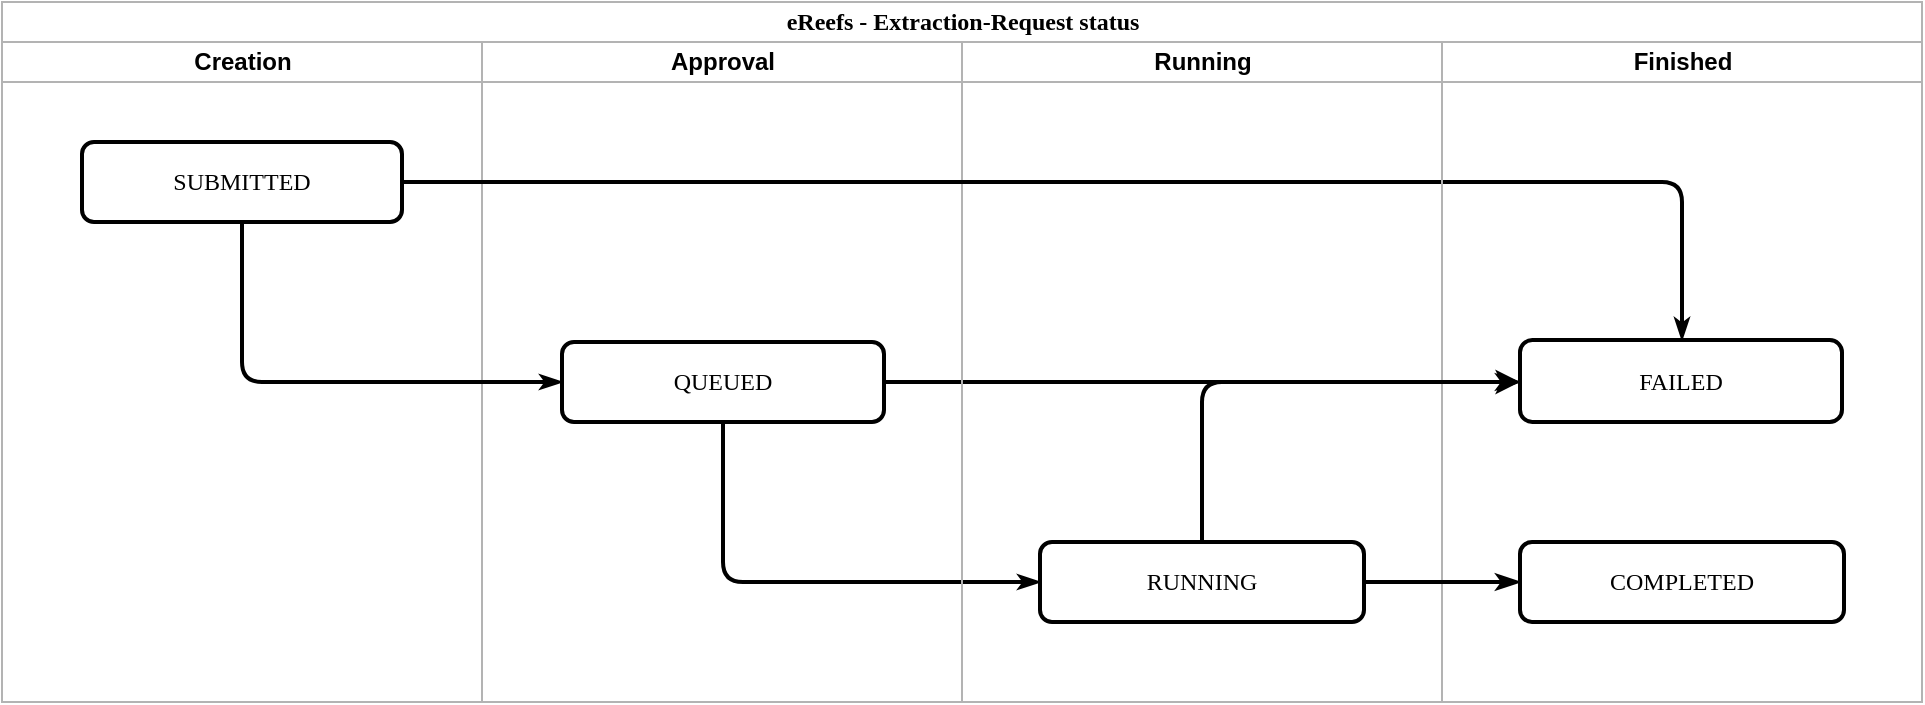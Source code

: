 <mxfile pages="1" version="11.2.5" type="device"><diagram name="Page-1" id="74e2e168-ea6b-b213-b513-2b3c1d86103e"><mxGraphModel dx="1038" dy="609" grid="1" gridSize="10" guides="1" tooltips="1" connect="1" arrows="1" fold="1" page="1" pageScale="1" pageWidth="1100" pageHeight="850" background="#ffffff" math="0" shadow="0"><root><mxCell id="0"/><mxCell id="1" parent="0"/><mxCell id="77e6c97f196da883-1" value="eReefs - Extraction-Request status" style="swimlane;html=1;childLayout=stackLayout;startSize=20;rounded=0;shadow=0;labelBackgroundColor=none;strokeColor=#B3B3B3;strokeWidth=1;fillColor=#ffffff;fontFamily=Verdana;fontSize=12;fontColor=#000000;align=center;" parent="1" vertex="1"><mxGeometry x="40" y="10" width="960" height="350" as="geometry"/></mxCell><mxCell id="77e6c97f196da883-2" value="Creation" style="swimlane;html=1;startSize=20;fontSize=12;strokeColor=#B3B3B3;" parent="77e6c97f196da883-1" vertex="1"><mxGeometry y="20" width="240" height="330" as="geometry"/></mxCell><mxCell id="77e6c97f196da883-8" value="SUBMITTED" style="rounded=1;whiteSpace=wrap;html=1;shadow=0;labelBackgroundColor=none;strokeColor=#000000;strokeWidth=2;fillColor=#ffffff;fontFamily=Verdana;fontSize=12;fontColor=#000000;align=center;fontStyle=0" parent="77e6c97f196da883-2" vertex="1"><mxGeometry x="40" y="50" width="160" height="40" as="geometry"/></mxCell><mxCell id="77e6c97f196da883-28" style="edgeStyle=orthogonalEdgeStyle;rounded=1;html=1;labelBackgroundColor=none;startArrow=none;startFill=0;startSize=5;endArrow=classicThin;endFill=1;endSize=5;jettySize=auto;orthogonalLoop=1;strokeColor=#000000;strokeWidth=1;fontFamily=Verdana;fontSize=8;fontColor=#000000;" parent="77e6c97f196da883-1" edge="1"><mxGeometry relative="1" as="geometry"><mxPoint x="120" y="205" as="sourcePoint"/></mxGeometry></mxCell><mxCell id="77e6c97f196da883-31" style="edgeStyle=orthogonalEdgeStyle;rounded=1;html=1;labelBackgroundColor=none;startArrow=none;startFill=0;startSize=5;endArrow=classicThin;endFill=1;endSize=5;jettySize=auto;orthogonalLoop=1;strokeColor=#000000;strokeWidth=1;fontFamily=Verdana;fontSize=8;fontColor=#000000;" parent="77e6c97f196da883-1" edge="1"><mxGeometry relative="1" as="geometry"><mxPoint x="70" y="235" as="targetPoint"/></mxGeometry></mxCell><mxCell id="77e6c97f196da883-32" style="edgeStyle=orthogonalEdgeStyle;rounded=1;html=1;labelBackgroundColor=none;startArrow=none;startFill=0;startSize=5;endArrow=classicThin;endFill=1;endSize=5;jettySize=auto;orthogonalLoop=1;strokeColor=#000000;strokeWidth=1;fontFamily=Verdana;fontSize=8;fontColor=#000000;" parent="77e6c97f196da883-1" edge="1"><mxGeometry relative="1" as="geometry"><Array as="points"><mxPoint x="20" y="690"/><mxPoint x="20" y="370"/><mxPoint x="70" y="370"/></Array><mxPoint x="70" y="235" as="targetPoint"/></mxGeometry></mxCell><mxCell id="107ba76e4e335f99-5" style="edgeStyle=orthogonalEdgeStyle;rounded=1;html=1;labelBackgroundColor=none;startArrow=none;startFill=0;startSize=5;endArrow=classicThin;endFill=1;endSize=5;jettySize=auto;orthogonalLoop=1;strokeColor=#000000;strokeWidth=1;fontFamily=Verdana;fontSize=8;fontColor=#000000;" parent="77e6c97f196da883-1" edge="1"><mxGeometry relative="1" as="geometry"><Array as="points"><mxPoint x="80" y="650"/><mxPoint x="490" y="650"/><mxPoint x="490" y="610"/></Array><mxPoint x="80" y="640" as="sourcePoint"/></mxGeometry></mxCell><mxCell id="107ba76e4e335f99-6" style="edgeStyle=orthogonalEdgeStyle;rounded=1;html=1;labelBackgroundColor=none;startArrow=none;startFill=0;startSize=5;endArrow=classicThin;endFill=1;endSize=5;jettySize=auto;orthogonalLoop=1;strokeColor=#000000;strokeWidth=1;fontFamily=Verdana;fontSize=8;fontColor=#000000;" parent="77e6c97f196da883-1" edge="1"><mxGeometry relative="1" as="geometry"><mxPoint x="600" y="610" as="sourcePoint"/></mxGeometry></mxCell><mxCell id="8aCz48Hem7LdCuKCrwTs-15" style="edgeStyle=orthogonalEdgeStyle;rounded=1;html=1;labelBackgroundColor=none;startArrow=none;startFill=0;startSize=5;endArrow=classicThin;endFill=1;endSize=5;jettySize=auto;orthogonalLoop=1;strokeColor=#000000;strokeWidth=2;fontFamily=Verdana;fontSize=8;fontColor=#000000;entryX=0;entryY=0.5;entryDx=0;entryDy=0;" parent="77e6c97f196da883-1" source="8aCz48Hem7LdCuKCrwTs-1" target="8aCz48Hem7LdCuKCrwTs-14" edge="1"><mxGeometry relative="1" as="geometry"><mxPoint x="360" y="310" as="sourcePoint"/><mxPoint x="790" y="229.5" as="targetPoint"/><Array as="points"><mxPoint x="360" y="290"/></Array></mxGeometry></mxCell><mxCell id="77e6c97f196da883-3" value="Approval" style="swimlane;html=1;startSize=20;strokeColor=#B3B3B3;" parent="77e6c97f196da883-1" vertex="1"><mxGeometry x="240" y="20" width="240" height="330" as="geometry"/></mxCell><mxCell id="8aCz48Hem7LdCuKCrwTs-1" value="QUEUED" style="rounded=1;whiteSpace=wrap;html=1;shadow=0;labelBackgroundColor=none;strokeColor=#000000;strokeWidth=2;fillColor=#ffffff;fontFamily=Verdana;fontSize=12;fontColor=#000000;align=center;fontStyle=0" parent="77e6c97f196da883-3" vertex="1"><mxGeometry x="40" y="150" width="161" height="40" as="geometry"/></mxCell><mxCell id="8aCz48Hem7LdCuKCrwTs-12" value="" style="edgeStyle=orthogonalEdgeStyle;rounded=0;orthogonalLoop=1;jettySize=auto;html=1;fontSize=12;strokeWidth=2;" parent="77e6c97f196da883-1" source="8aCz48Hem7LdCuKCrwTs-1" edge="1"><mxGeometry relative="1" as="geometry"><mxPoint x="759" y="190" as="targetPoint"/></mxGeometry></mxCell><mxCell id="77e6c97f196da883-4" value="Running" style="swimlane;html=1;startSize=20;strokeColor=#B3B3B3;" parent="77e6c97f196da883-1" vertex="1"><mxGeometry x="480" y="20" width="240" height="330" as="geometry"/></mxCell><mxCell id="8aCz48Hem7LdCuKCrwTs-14" value="RUNNING" style="rounded=1;whiteSpace=wrap;html=1;shadow=0;labelBackgroundColor=none;strokeColor=#000000;strokeWidth=2;fillColor=#ffffff;fontFamily=Verdana;fontSize=12;fontColor=#000000;align=center;fontStyle=0" parent="77e6c97f196da883-4" vertex="1"><mxGeometry x="39" y="250" width="162" height="40" as="geometry"/></mxCell><mxCell id="77e6c97f196da883-26" style="edgeStyle=orthogonalEdgeStyle;rounded=1;html=1;labelBackgroundColor=none;startArrow=none;startFill=0;startSize=5;endArrow=classicThin;endFill=1;endSize=5;jettySize=auto;orthogonalLoop=1;strokeColor=#000000;strokeWidth=2;fontFamily=Verdana;fontSize=8;fontColor=#000000;entryX=0;entryY=0.5;entryDx=0;entryDy=0;" parent="77e6c97f196da883-1" source="77e6c97f196da883-8" target="8aCz48Hem7LdCuKCrwTs-1" edge="1"><mxGeometry relative="1" as="geometry"><mxPoint x="270" y="110" as="targetPoint"/><Array as="points"><mxPoint x="120" y="190"/></Array></mxGeometry></mxCell><mxCell id="8aCz48Hem7LdCuKCrwTs-10" style="edgeStyle=orthogonalEdgeStyle;rounded=1;html=1;labelBackgroundColor=none;startArrow=none;startFill=0;startSize=5;endArrow=classicThin;endFill=1;endSize=5;jettySize=auto;orthogonalLoop=1;strokeColor=#000000;strokeWidth=2;fontFamily=Verdana;fontSize=8;fontColor=#000000;exitX=1;exitY=0.5;exitDx=0;exitDy=0;" parent="77e6c97f196da883-1" source="77e6c97f196da883-8" target="8aCz48Hem7LdCuKCrwTs-16" edge="1"><mxGeometry relative="1" as="geometry"><mxPoint x="446" y="203" as="sourcePoint"/><mxPoint x="920.5" y="290" as="targetPoint"/><Array as="points"><mxPoint x="840" y="90"/></Array></mxGeometry></mxCell><mxCell id="77e6c97f196da883-5" value="Finished" style="swimlane;html=1;startSize=20;strokeColor=#B3B3B3;" parent="77e6c97f196da883-1" vertex="1"><mxGeometry x="720" y="20" width="240" height="330" as="geometry"/></mxCell><mxCell id="77e6c97f196da883-34" style="edgeStyle=orthogonalEdgeStyle;rounded=1;html=1;labelBackgroundColor=none;startArrow=none;startFill=0;startSize=5;endArrow=classicThin;endFill=1;endSize=5;jettySize=auto;orthogonalLoop=1;strokeColor=#000000;strokeWidth=1;fontFamily=Verdana;fontSize=8;fontColor=#000000;" parent="77e6c97f196da883-5" edge="1"><mxGeometry relative="1" as="geometry"><mxPoint x="80" y="320" as="targetPoint"/></mxGeometry></mxCell><mxCell id="77e6c97f196da883-35" style="edgeStyle=orthogonalEdgeStyle;rounded=1;html=1;labelBackgroundColor=none;startArrow=none;startFill=0;startSize=5;endArrow=classicThin;endFill=1;endSize=5;jettySize=auto;orthogonalLoop=1;strokeColor=#000000;strokeWidth=1;fontFamily=Verdana;fontSize=8;fontColor=#000000;" parent="77e6c97f196da883-5" edge="1"><mxGeometry relative="1" as="geometry"><mxPoint x="80" y="400" as="targetPoint"/></mxGeometry></mxCell><mxCell id="77e6c97f196da883-36" style="edgeStyle=orthogonalEdgeStyle;rounded=1;html=1;labelBackgroundColor=none;startArrow=none;startFill=0;startSize=5;endArrow=classicThin;endFill=1;endSize=5;jettySize=auto;orthogonalLoop=1;strokeColor=#000000;strokeWidth=1;fontFamily=Verdana;fontSize=8;fontColor=#000000;" parent="77e6c97f196da883-5" edge="1"><mxGeometry relative="1" as="geometry"><mxPoint x="80" y="620" as="sourcePoint"/></mxGeometry></mxCell><mxCell id="8aCz48Hem7LdCuKCrwTs-16" value="FAILED" style="rounded=1;whiteSpace=wrap;html=1;shadow=0;labelBackgroundColor=none;strokeColor=#000000;strokeWidth=2;fillColor=#ffffff;fontFamily=Verdana;fontSize=12;fontColor=#000000;align=center;fontStyle=0" parent="77e6c97f196da883-5" vertex="1"><mxGeometry x="39" y="149" width="161" height="41" as="geometry"/></mxCell><mxCell id="8aCz48Hem7LdCuKCrwTs-19" value="COMPLETED" style="rounded=1;whiteSpace=wrap;html=1;shadow=0;labelBackgroundColor=none;strokeColor=#000000;strokeWidth=2;fillColor=#ffffff;fontFamily=Verdana;fontSize=12;fontColor=#000000;align=center;fontStyle=0" parent="77e6c97f196da883-5" vertex="1"><mxGeometry x="39" y="250" width="162" height="40" as="geometry"/></mxCell><mxCell id="pslJt9fYOUre_9rAi5Ld-1" value="" style="edgeStyle=orthogonalEdgeStyle;rounded=1;orthogonalLoop=1;jettySize=auto;html=1;fontSize=12;strokeWidth=2;endArrow=classicThin;endFill=1;" parent="77e6c97f196da883-1" source="8aCz48Hem7LdCuKCrwTs-14" target="8aCz48Hem7LdCuKCrwTs-16" edge="1"><mxGeometry relative="1" as="geometry"><mxPoint x="691" y="460" as="sourcePoint"/><mxPoint x="920.5" y="290" as="targetPoint"/><Array as="points"><mxPoint x="600" y="190"/></Array></mxGeometry></mxCell><mxCell id="8aCz48Hem7LdCuKCrwTs-20" value="" style="edgeStyle=orthogonalEdgeStyle;rounded=1;orthogonalLoop=1;jettySize=auto;html=1;fontSize=12;exitX=1;exitY=0.5;exitDx=0;exitDy=0;entryX=0;entryY=0.5;entryDx=0;entryDy=0;strokeWidth=2;endArrow=classicThin;endFill=1;" parent="77e6c97f196da883-1" source="8aCz48Hem7LdCuKCrwTs-14" target="8aCz48Hem7LdCuKCrwTs-19" edge="1"><mxGeometry relative="1" as="geometry"><mxPoint x="650" y="409.5" as="sourcePoint"/><mxPoint x="650" y="324.5" as="targetPoint"/><Array as="points"><mxPoint x="690" y="290"/><mxPoint x="690" y="290"/></Array></mxGeometry></mxCell></root></mxGraphModel></diagram></mxfile>